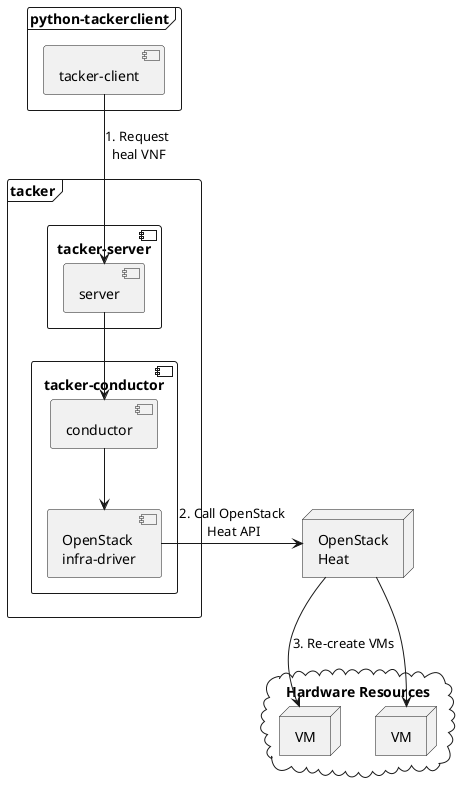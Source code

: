 @startuml

frame "python-tackerclient" {
	component "tacker-client" as client 
}

frame "tacker" {
	component "tacker-server" {
		component "server" as serv
	}
	component "tacker-conductor" {
		component "conductor" as cond
		component "OpenStack\ninfra-driver" as infra
	}
}

node "OpenStack\nHeat" as heat
cloud "Hardware Resources" as hw {
	node "VM" as ins1
	node "VM" as ins2
}


'# Relationships
client --> serv: 1. Request\n heal VNF
serv --> cond
cond --> infra
infra -right-> heat: 2. Call OpenStack\n Heat API
heat --> ins1: 3. Re-create VMs
heat --> ins2
ins1 -[hidden]right-> ins2

@enduml
